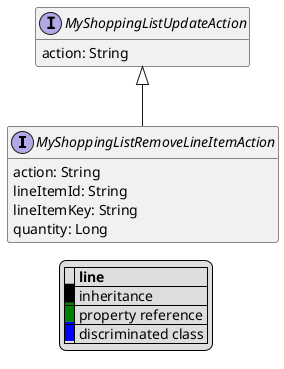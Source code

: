 @startuml

hide empty fields
hide empty methods
legend
|= |= line |
|<back:black>   </back>| inheritance |
|<back:green>   </back>| property reference |
|<back:blue>   </back>| discriminated class |
endlegend
interface MyShoppingListRemoveLineItemAction [[MyShoppingListRemoveLineItemAction.svg]] extends MyShoppingListUpdateAction {
    action: String
    lineItemId: String
    lineItemKey: String
    quantity: Long
}
interface MyShoppingListUpdateAction [[MyShoppingListUpdateAction.svg]]  {
    action: String
}





@enduml

